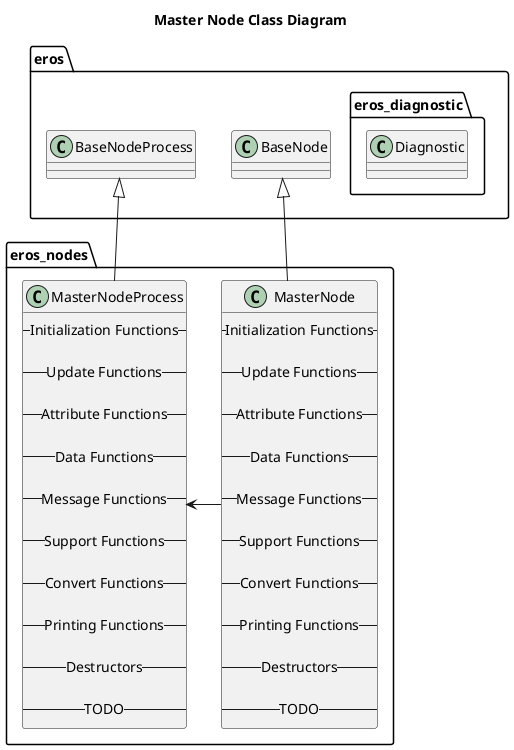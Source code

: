 @startuml
title Master Node Class Diagram
package eros {
    class BaseNode
    class BaseNodeProcess
    namespace eros_diagnostic {
        class Diagnostic
    }
}
namespace eros_nodes {
    class MasterNode {
        -- Initialization Functions --

        -- Update Functions --

        -- Attribute Functions --

        -- Data Functions --

        -- Message Functions --

        -- Support Functions --

        -- Convert Functions --
        
        -- Printing Functions --

        -- Destructors --

        -- TODO --
    }
    class MasterNodeProcess {
        -- Initialization Functions --

        -- Update Functions --

        -- Attribute Functions --

        -- Data Functions --

        -- Message Functions --

        -- Support Functions --

        -- Convert Functions --
        
        -- Printing Functions --

        -- Destructors --

        -- TODO --
    }

    BaseNode <|-- MasterNode
    BaseNodeProcess <|-- MasterNodeProcess
    MasterNode -> MasterNodeProcess 
}

@enduml